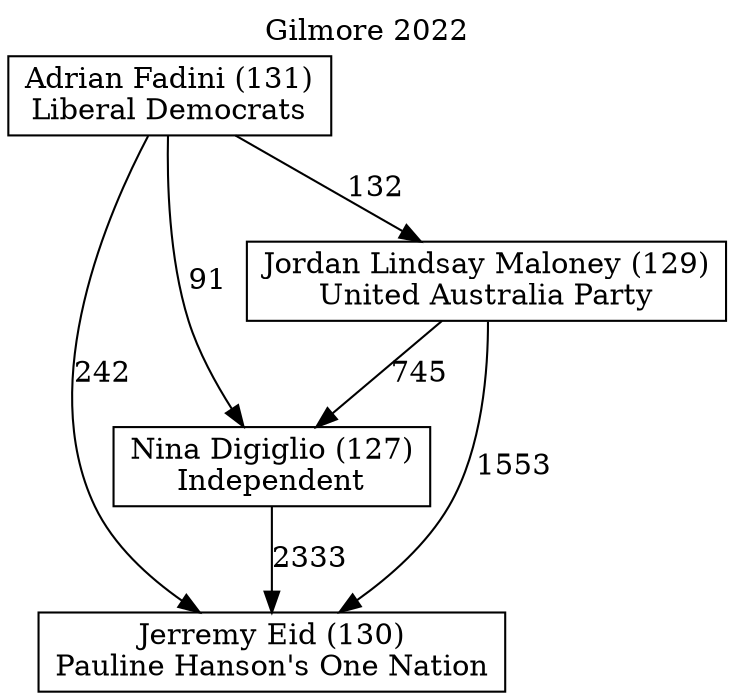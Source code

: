 // House preference flow
digraph "Jerremy Eid (130)_Gilmore_2022" {
	graph [label="Gilmore 2022" labelloc=t mclimit=10]
	node [shape=box]
	"Jerremy Eid (130)" [label="Jerremy Eid (130)
Pauline Hanson's One Nation"]
	"Nina Digiglio (127)" [label="Nina Digiglio (127)
Independent"]
	"Jordan Lindsay Maloney (129)" [label="Jordan Lindsay Maloney (129)
United Australia Party"]
	"Adrian Fadini (131)" [label="Adrian Fadini (131)
Liberal Democrats"]
	"Nina Digiglio (127)" -> "Jerremy Eid (130)" [label=2333]
	"Jordan Lindsay Maloney (129)" -> "Nina Digiglio (127)" [label=745]
	"Adrian Fadini (131)" -> "Jordan Lindsay Maloney (129)" [label=132]
	"Jordan Lindsay Maloney (129)" -> "Jerremy Eid (130)" [label=1553]
	"Adrian Fadini (131)" -> "Jerremy Eid (130)" [label=242]
	"Adrian Fadini (131)" -> "Nina Digiglio (127)" [label=91]
}
